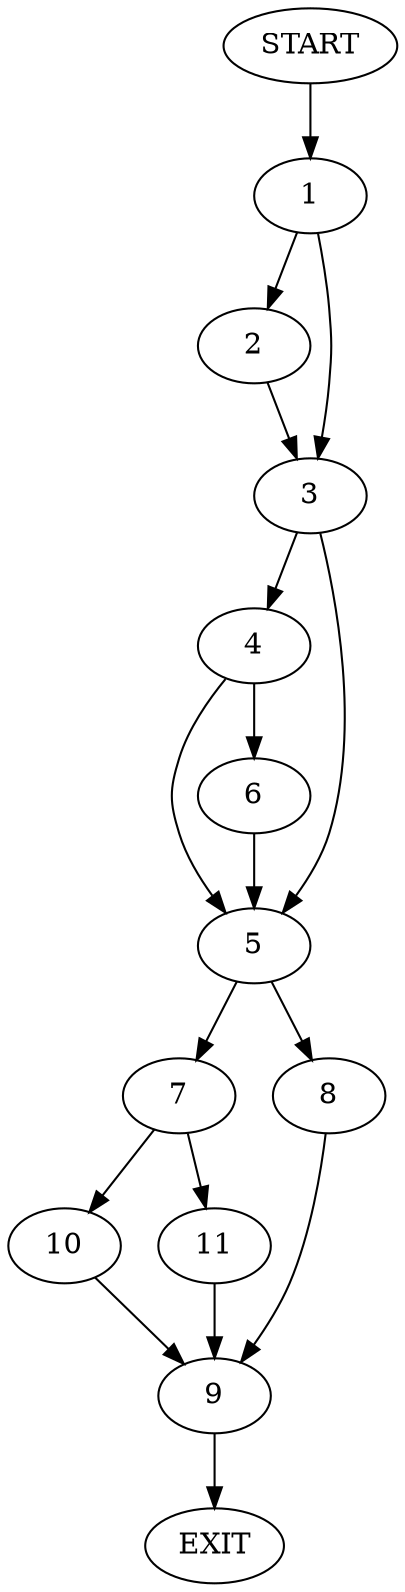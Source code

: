 digraph {
0 [label="START"]
12 [label="EXIT"]
0 -> 1
1 -> 2
1 -> 3
2 -> 3
3 -> 4
3 -> 5
4 -> 6
4 -> 5
5 -> 7
5 -> 8
6 -> 5
8 -> 9
7 -> 10
7 -> 11
11 -> 9
10 -> 9
9 -> 12
}
